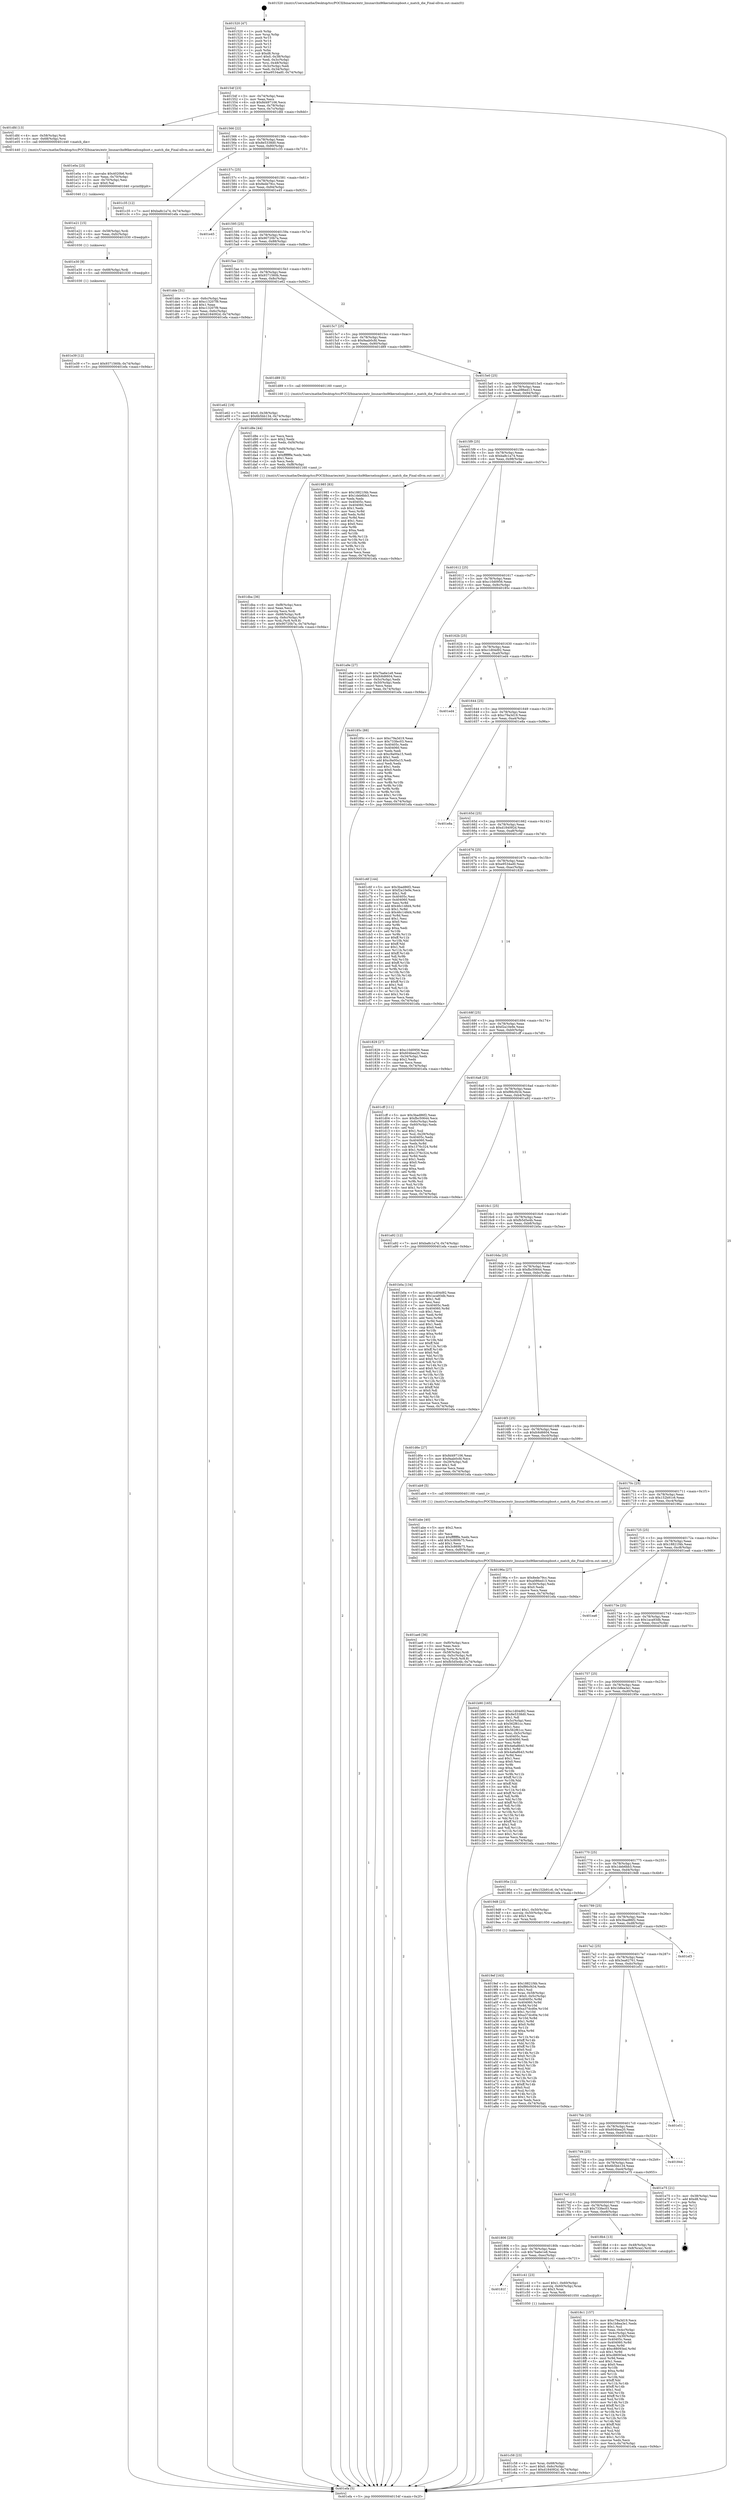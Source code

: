 digraph "0x401520" {
  label = "0x401520 (/mnt/c/Users/mathe/Desktop/tcc/POCII/binaries/extr_linuxarchx86kernelsmpboot.c_match_die_Final-ollvm.out::main(0))"
  labelloc = "t"
  node[shape=record]

  Entry [label="",width=0.3,height=0.3,shape=circle,fillcolor=black,style=filled]
  "0x40154f" [label="{
     0x40154f [23]\l
     | [instrs]\l
     &nbsp;&nbsp;0x40154f \<+3\>: mov -0x74(%rbp),%eax\l
     &nbsp;&nbsp;0x401552 \<+2\>: mov %eax,%ecx\l
     &nbsp;&nbsp;0x401554 \<+6\>: sub $0x8d497106,%ecx\l
     &nbsp;&nbsp;0x40155a \<+3\>: mov %eax,-0x78(%rbp)\l
     &nbsp;&nbsp;0x40155d \<+3\>: mov %ecx,-0x7c(%rbp)\l
     &nbsp;&nbsp;0x401560 \<+6\>: je 0000000000401dfd \<main+0x8dd\>\l
  }"]
  "0x401dfd" [label="{
     0x401dfd [13]\l
     | [instrs]\l
     &nbsp;&nbsp;0x401dfd \<+4\>: mov -0x58(%rbp),%rdi\l
     &nbsp;&nbsp;0x401e01 \<+4\>: mov -0x68(%rbp),%rsi\l
     &nbsp;&nbsp;0x401e05 \<+5\>: call 0000000000401440 \<match_die\>\l
     | [calls]\l
     &nbsp;&nbsp;0x401440 \{1\} (/mnt/c/Users/mathe/Desktop/tcc/POCII/binaries/extr_linuxarchx86kernelsmpboot.c_match_die_Final-ollvm.out::match_die)\l
  }"]
  "0x401566" [label="{
     0x401566 [22]\l
     | [instrs]\l
     &nbsp;&nbsp;0x401566 \<+5\>: jmp 000000000040156b \<main+0x4b\>\l
     &nbsp;&nbsp;0x40156b \<+3\>: mov -0x78(%rbp),%eax\l
     &nbsp;&nbsp;0x40156e \<+5\>: sub $0x8e5338d0,%eax\l
     &nbsp;&nbsp;0x401573 \<+3\>: mov %eax,-0x80(%rbp)\l
     &nbsp;&nbsp;0x401576 \<+6\>: je 0000000000401c35 \<main+0x715\>\l
  }"]
  Exit [label="",width=0.3,height=0.3,shape=circle,fillcolor=black,style=filled,peripheries=2]
  "0x401c35" [label="{
     0x401c35 [12]\l
     | [instrs]\l
     &nbsp;&nbsp;0x401c35 \<+7\>: movl $0xba8c1a74,-0x74(%rbp)\l
     &nbsp;&nbsp;0x401c3c \<+5\>: jmp 0000000000401efa \<main+0x9da\>\l
  }"]
  "0x40157c" [label="{
     0x40157c [25]\l
     | [instrs]\l
     &nbsp;&nbsp;0x40157c \<+5\>: jmp 0000000000401581 \<main+0x61\>\l
     &nbsp;&nbsp;0x401581 \<+3\>: mov -0x78(%rbp),%eax\l
     &nbsp;&nbsp;0x401584 \<+5\>: sub $0x8ede79cc,%eax\l
     &nbsp;&nbsp;0x401589 \<+6\>: mov %eax,-0x84(%rbp)\l
     &nbsp;&nbsp;0x40158f \<+6\>: je 0000000000401e45 \<main+0x925\>\l
  }"]
  "0x401e39" [label="{
     0x401e39 [12]\l
     | [instrs]\l
     &nbsp;&nbsp;0x401e39 \<+7\>: movl $0x9371560b,-0x74(%rbp)\l
     &nbsp;&nbsp;0x401e40 \<+5\>: jmp 0000000000401efa \<main+0x9da\>\l
  }"]
  "0x401e45" [label="{
     0x401e45\l
  }", style=dashed]
  "0x401595" [label="{
     0x401595 [25]\l
     | [instrs]\l
     &nbsp;&nbsp;0x401595 \<+5\>: jmp 000000000040159a \<main+0x7a\>\l
     &nbsp;&nbsp;0x40159a \<+3\>: mov -0x78(%rbp),%eax\l
     &nbsp;&nbsp;0x40159d \<+5\>: sub $0x90720b7a,%eax\l
     &nbsp;&nbsp;0x4015a2 \<+6\>: mov %eax,-0x88(%rbp)\l
     &nbsp;&nbsp;0x4015a8 \<+6\>: je 0000000000401dde \<main+0x8be\>\l
  }"]
  "0x401e30" [label="{
     0x401e30 [9]\l
     | [instrs]\l
     &nbsp;&nbsp;0x401e30 \<+4\>: mov -0x68(%rbp),%rdi\l
     &nbsp;&nbsp;0x401e34 \<+5\>: call 0000000000401030 \<free@plt\>\l
     | [calls]\l
     &nbsp;&nbsp;0x401030 \{1\} (unknown)\l
  }"]
  "0x401dde" [label="{
     0x401dde [31]\l
     | [instrs]\l
     &nbsp;&nbsp;0x401dde \<+3\>: mov -0x6c(%rbp),%eax\l
     &nbsp;&nbsp;0x401de1 \<+5\>: add $0xc13207f9,%eax\l
     &nbsp;&nbsp;0x401de6 \<+3\>: add $0x1,%eax\l
     &nbsp;&nbsp;0x401de9 \<+5\>: sub $0xc13207f9,%eax\l
     &nbsp;&nbsp;0x401dee \<+3\>: mov %eax,-0x6c(%rbp)\l
     &nbsp;&nbsp;0x401df1 \<+7\>: movl $0xd184092d,-0x74(%rbp)\l
     &nbsp;&nbsp;0x401df8 \<+5\>: jmp 0000000000401efa \<main+0x9da\>\l
  }"]
  "0x4015ae" [label="{
     0x4015ae [25]\l
     | [instrs]\l
     &nbsp;&nbsp;0x4015ae \<+5\>: jmp 00000000004015b3 \<main+0x93\>\l
     &nbsp;&nbsp;0x4015b3 \<+3\>: mov -0x78(%rbp),%eax\l
     &nbsp;&nbsp;0x4015b6 \<+5\>: sub $0x9371560b,%eax\l
     &nbsp;&nbsp;0x4015bb \<+6\>: mov %eax,-0x8c(%rbp)\l
     &nbsp;&nbsp;0x4015c1 \<+6\>: je 0000000000401e62 \<main+0x942\>\l
  }"]
  "0x401e21" [label="{
     0x401e21 [15]\l
     | [instrs]\l
     &nbsp;&nbsp;0x401e21 \<+4\>: mov -0x58(%rbp),%rdi\l
     &nbsp;&nbsp;0x401e25 \<+6\>: mov %eax,-0xfc(%rbp)\l
     &nbsp;&nbsp;0x401e2b \<+5\>: call 0000000000401030 \<free@plt\>\l
     | [calls]\l
     &nbsp;&nbsp;0x401030 \{1\} (unknown)\l
  }"]
  "0x401e62" [label="{
     0x401e62 [19]\l
     | [instrs]\l
     &nbsp;&nbsp;0x401e62 \<+7\>: movl $0x0,-0x38(%rbp)\l
     &nbsp;&nbsp;0x401e69 \<+7\>: movl $0x6b5bb134,-0x74(%rbp)\l
     &nbsp;&nbsp;0x401e70 \<+5\>: jmp 0000000000401efa \<main+0x9da\>\l
  }"]
  "0x4015c7" [label="{
     0x4015c7 [25]\l
     | [instrs]\l
     &nbsp;&nbsp;0x4015c7 \<+5\>: jmp 00000000004015cc \<main+0xac\>\l
     &nbsp;&nbsp;0x4015cc \<+3\>: mov -0x78(%rbp),%eax\l
     &nbsp;&nbsp;0x4015cf \<+5\>: sub $0x9aab0cfd,%eax\l
     &nbsp;&nbsp;0x4015d4 \<+6\>: mov %eax,-0x90(%rbp)\l
     &nbsp;&nbsp;0x4015da \<+6\>: je 0000000000401d89 \<main+0x869\>\l
  }"]
  "0x401e0a" [label="{
     0x401e0a [23]\l
     | [instrs]\l
     &nbsp;&nbsp;0x401e0a \<+10\>: movabs $0x4020b6,%rdi\l
     &nbsp;&nbsp;0x401e14 \<+3\>: mov %eax,-0x70(%rbp)\l
     &nbsp;&nbsp;0x401e17 \<+3\>: mov -0x70(%rbp),%esi\l
     &nbsp;&nbsp;0x401e1a \<+2\>: mov $0x0,%al\l
     &nbsp;&nbsp;0x401e1c \<+5\>: call 0000000000401040 \<printf@plt\>\l
     | [calls]\l
     &nbsp;&nbsp;0x401040 \{1\} (unknown)\l
  }"]
  "0x401d89" [label="{
     0x401d89 [5]\l
     | [instrs]\l
     &nbsp;&nbsp;0x401d89 \<+5\>: call 0000000000401160 \<next_i\>\l
     | [calls]\l
     &nbsp;&nbsp;0x401160 \{1\} (/mnt/c/Users/mathe/Desktop/tcc/POCII/binaries/extr_linuxarchx86kernelsmpboot.c_match_die_Final-ollvm.out::next_i)\l
  }"]
  "0x4015e0" [label="{
     0x4015e0 [25]\l
     | [instrs]\l
     &nbsp;&nbsp;0x4015e0 \<+5\>: jmp 00000000004015e5 \<main+0xc5\>\l
     &nbsp;&nbsp;0x4015e5 \<+3\>: mov -0x78(%rbp),%eax\l
     &nbsp;&nbsp;0x4015e8 \<+5\>: sub $0xa086ed13,%eax\l
     &nbsp;&nbsp;0x4015ed \<+6\>: mov %eax,-0x94(%rbp)\l
     &nbsp;&nbsp;0x4015f3 \<+6\>: je 0000000000401985 \<main+0x465\>\l
  }"]
  "0x401dba" [label="{
     0x401dba [36]\l
     | [instrs]\l
     &nbsp;&nbsp;0x401dba \<+6\>: mov -0xf8(%rbp),%ecx\l
     &nbsp;&nbsp;0x401dc0 \<+3\>: imul %eax,%ecx\l
     &nbsp;&nbsp;0x401dc3 \<+3\>: movslq %ecx,%rdi\l
     &nbsp;&nbsp;0x401dc6 \<+4\>: mov -0x68(%rbp),%r8\l
     &nbsp;&nbsp;0x401dca \<+4\>: movslq -0x6c(%rbp),%r9\l
     &nbsp;&nbsp;0x401dce \<+4\>: mov %rdi,(%r8,%r9,8)\l
     &nbsp;&nbsp;0x401dd2 \<+7\>: movl $0x90720b7a,-0x74(%rbp)\l
     &nbsp;&nbsp;0x401dd9 \<+5\>: jmp 0000000000401efa \<main+0x9da\>\l
  }"]
  "0x401985" [label="{
     0x401985 [83]\l
     | [instrs]\l
     &nbsp;&nbsp;0x401985 \<+5\>: mov $0x18821f4b,%eax\l
     &nbsp;&nbsp;0x40198a \<+5\>: mov $0x1deb6bb3,%ecx\l
     &nbsp;&nbsp;0x40198f \<+2\>: xor %edx,%edx\l
     &nbsp;&nbsp;0x401991 \<+7\>: mov 0x40405c,%esi\l
     &nbsp;&nbsp;0x401998 \<+7\>: mov 0x404060,%edi\l
     &nbsp;&nbsp;0x40199f \<+3\>: sub $0x1,%edx\l
     &nbsp;&nbsp;0x4019a2 \<+3\>: mov %esi,%r8d\l
     &nbsp;&nbsp;0x4019a5 \<+3\>: add %edx,%r8d\l
     &nbsp;&nbsp;0x4019a8 \<+4\>: imul %r8d,%esi\l
     &nbsp;&nbsp;0x4019ac \<+3\>: and $0x1,%esi\l
     &nbsp;&nbsp;0x4019af \<+3\>: cmp $0x0,%esi\l
     &nbsp;&nbsp;0x4019b2 \<+4\>: sete %r9b\l
     &nbsp;&nbsp;0x4019b6 \<+3\>: cmp $0xa,%edi\l
     &nbsp;&nbsp;0x4019b9 \<+4\>: setl %r10b\l
     &nbsp;&nbsp;0x4019bd \<+3\>: mov %r9b,%r11b\l
     &nbsp;&nbsp;0x4019c0 \<+3\>: and %r10b,%r11b\l
     &nbsp;&nbsp;0x4019c3 \<+3\>: xor %r10b,%r9b\l
     &nbsp;&nbsp;0x4019c6 \<+3\>: or %r9b,%r11b\l
     &nbsp;&nbsp;0x4019c9 \<+4\>: test $0x1,%r11b\l
     &nbsp;&nbsp;0x4019cd \<+3\>: cmovne %ecx,%eax\l
     &nbsp;&nbsp;0x4019d0 \<+3\>: mov %eax,-0x74(%rbp)\l
     &nbsp;&nbsp;0x4019d3 \<+5\>: jmp 0000000000401efa \<main+0x9da\>\l
  }"]
  "0x4015f9" [label="{
     0x4015f9 [25]\l
     | [instrs]\l
     &nbsp;&nbsp;0x4015f9 \<+5\>: jmp 00000000004015fe \<main+0xde\>\l
     &nbsp;&nbsp;0x4015fe \<+3\>: mov -0x78(%rbp),%eax\l
     &nbsp;&nbsp;0x401601 \<+5\>: sub $0xba8c1a74,%eax\l
     &nbsp;&nbsp;0x401606 \<+6\>: mov %eax,-0x98(%rbp)\l
     &nbsp;&nbsp;0x40160c \<+6\>: je 0000000000401a9e \<main+0x57e\>\l
  }"]
  "0x401d8e" [label="{
     0x401d8e [44]\l
     | [instrs]\l
     &nbsp;&nbsp;0x401d8e \<+2\>: xor %ecx,%ecx\l
     &nbsp;&nbsp;0x401d90 \<+5\>: mov $0x2,%edx\l
     &nbsp;&nbsp;0x401d95 \<+6\>: mov %edx,-0xf4(%rbp)\l
     &nbsp;&nbsp;0x401d9b \<+1\>: cltd\l
     &nbsp;&nbsp;0x401d9c \<+6\>: mov -0xf4(%rbp),%esi\l
     &nbsp;&nbsp;0x401da2 \<+2\>: idiv %esi\l
     &nbsp;&nbsp;0x401da4 \<+6\>: imul $0xfffffffe,%edx,%edx\l
     &nbsp;&nbsp;0x401daa \<+3\>: sub $0x1,%ecx\l
     &nbsp;&nbsp;0x401dad \<+2\>: sub %ecx,%edx\l
     &nbsp;&nbsp;0x401daf \<+6\>: mov %edx,-0xf8(%rbp)\l
     &nbsp;&nbsp;0x401db5 \<+5\>: call 0000000000401160 \<next_i\>\l
     | [calls]\l
     &nbsp;&nbsp;0x401160 \{1\} (/mnt/c/Users/mathe/Desktop/tcc/POCII/binaries/extr_linuxarchx86kernelsmpboot.c_match_die_Final-ollvm.out::next_i)\l
  }"]
  "0x401a9e" [label="{
     0x401a9e [27]\l
     | [instrs]\l
     &nbsp;&nbsp;0x401a9e \<+5\>: mov $0x7ba6e1e8,%eax\l
     &nbsp;&nbsp;0x401aa3 \<+5\>: mov $0xfc6d6604,%ecx\l
     &nbsp;&nbsp;0x401aa8 \<+3\>: mov -0x5c(%rbp),%edx\l
     &nbsp;&nbsp;0x401aab \<+3\>: cmp -0x50(%rbp),%edx\l
     &nbsp;&nbsp;0x401aae \<+3\>: cmovl %ecx,%eax\l
     &nbsp;&nbsp;0x401ab1 \<+3\>: mov %eax,-0x74(%rbp)\l
     &nbsp;&nbsp;0x401ab4 \<+5\>: jmp 0000000000401efa \<main+0x9da\>\l
  }"]
  "0x401612" [label="{
     0x401612 [25]\l
     | [instrs]\l
     &nbsp;&nbsp;0x401612 \<+5\>: jmp 0000000000401617 \<main+0xf7\>\l
     &nbsp;&nbsp;0x401617 \<+3\>: mov -0x78(%rbp),%eax\l
     &nbsp;&nbsp;0x40161a \<+5\>: sub $0xc10d0956,%eax\l
     &nbsp;&nbsp;0x40161f \<+6\>: mov %eax,-0x9c(%rbp)\l
     &nbsp;&nbsp;0x401625 \<+6\>: je 000000000040185c \<main+0x33c\>\l
  }"]
  "0x401c58" [label="{
     0x401c58 [23]\l
     | [instrs]\l
     &nbsp;&nbsp;0x401c58 \<+4\>: mov %rax,-0x68(%rbp)\l
     &nbsp;&nbsp;0x401c5c \<+7\>: movl $0x0,-0x6c(%rbp)\l
     &nbsp;&nbsp;0x401c63 \<+7\>: movl $0xd184092d,-0x74(%rbp)\l
     &nbsp;&nbsp;0x401c6a \<+5\>: jmp 0000000000401efa \<main+0x9da\>\l
  }"]
  "0x40185c" [label="{
     0x40185c [88]\l
     | [instrs]\l
     &nbsp;&nbsp;0x40185c \<+5\>: mov $0xc79a3d19,%eax\l
     &nbsp;&nbsp;0x401861 \<+5\>: mov $0x733fec03,%ecx\l
     &nbsp;&nbsp;0x401866 \<+7\>: mov 0x40405c,%edx\l
     &nbsp;&nbsp;0x40186d \<+7\>: mov 0x404060,%esi\l
     &nbsp;&nbsp;0x401874 \<+2\>: mov %edx,%edi\l
     &nbsp;&nbsp;0x401876 \<+6\>: sub $0xc9a00a15,%edi\l
     &nbsp;&nbsp;0x40187c \<+3\>: sub $0x1,%edi\l
     &nbsp;&nbsp;0x40187f \<+6\>: add $0xc9a00a15,%edi\l
     &nbsp;&nbsp;0x401885 \<+3\>: imul %edi,%edx\l
     &nbsp;&nbsp;0x401888 \<+3\>: and $0x1,%edx\l
     &nbsp;&nbsp;0x40188b \<+3\>: cmp $0x0,%edx\l
     &nbsp;&nbsp;0x40188e \<+4\>: sete %r8b\l
     &nbsp;&nbsp;0x401892 \<+3\>: cmp $0xa,%esi\l
     &nbsp;&nbsp;0x401895 \<+4\>: setl %r9b\l
     &nbsp;&nbsp;0x401899 \<+3\>: mov %r8b,%r10b\l
     &nbsp;&nbsp;0x40189c \<+3\>: and %r9b,%r10b\l
     &nbsp;&nbsp;0x40189f \<+3\>: xor %r9b,%r8b\l
     &nbsp;&nbsp;0x4018a2 \<+3\>: or %r8b,%r10b\l
     &nbsp;&nbsp;0x4018a5 \<+4\>: test $0x1,%r10b\l
     &nbsp;&nbsp;0x4018a9 \<+3\>: cmovne %ecx,%eax\l
     &nbsp;&nbsp;0x4018ac \<+3\>: mov %eax,-0x74(%rbp)\l
     &nbsp;&nbsp;0x4018af \<+5\>: jmp 0000000000401efa \<main+0x9da\>\l
  }"]
  "0x40162b" [label="{
     0x40162b [25]\l
     | [instrs]\l
     &nbsp;&nbsp;0x40162b \<+5\>: jmp 0000000000401630 \<main+0x110\>\l
     &nbsp;&nbsp;0x401630 \<+3\>: mov -0x78(%rbp),%eax\l
     &nbsp;&nbsp;0x401633 \<+5\>: sub $0xc1d04d92,%eax\l
     &nbsp;&nbsp;0x401638 \<+6\>: mov %eax,-0xa0(%rbp)\l
     &nbsp;&nbsp;0x40163e \<+6\>: je 0000000000401ed4 \<main+0x9b4\>\l
  }"]
  "0x40181f" [label="{
     0x40181f\l
  }", style=dashed]
  "0x401ed4" [label="{
     0x401ed4\l
  }", style=dashed]
  "0x401644" [label="{
     0x401644 [25]\l
     | [instrs]\l
     &nbsp;&nbsp;0x401644 \<+5\>: jmp 0000000000401649 \<main+0x129\>\l
     &nbsp;&nbsp;0x401649 \<+3\>: mov -0x78(%rbp),%eax\l
     &nbsp;&nbsp;0x40164c \<+5\>: sub $0xc79a3d19,%eax\l
     &nbsp;&nbsp;0x401651 \<+6\>: mov %eax,-0xa4(%rbp)\l
     &nbsp;&nbsp;0x401657 \<+6\>: je 0000000000401e8a \<main+0x96a\>\l
  }"]
  "0x401c41" [label="{
     0x401c41 [23]\l
     | [instrs]\l
     &nbsp;&nbsp;0x401c41 \<+7\>: movl $0x1,-0x60(%rbp)\l
     &nbsp;&nbsp;0x401c48 \<+4\>: movslq -0x60(%rbp),%rax\l
     &nbsp;&nbsp;0x401c4c \<+4\>: shl $0x3,%rax\l
     &nbsp;&nbsp;0x401c50 \<+3\>: mov %rax,%rdi\l
     &nbsp;&nbsp;0x401c53 \<+5\>: call 0000000000401050 \<malloc@plt\>\l
     | [calls]\l
     &nbsp;&nbsp;0x401050 \{1\} (unknown)\l
  }"]
  "0x401e8a" [label="{
     0x401e8a\l
  }", style=dashed]
  "0x40165d" [label="{
     0x40165d [25]\l
     | [instrs]\l
     &nbsp;&nbsp;0x40165d \<+5\>: jmp 0000000000401662 \<main+0x142\>\l
     &nbsp;&nbsp;0x401662 \<+3\>: mov -0x78(%rbp),%eax\l
     &nbsp;&nbsp;0x401665 \<+5\>: sub $0xd184092d,%eax\l
     &nbsp;&nbsp;0x40166a \<+6\>: mov %eax,-0xa8(%rbp)\l
     &nbsp;&nbsp;0x401670 \<+6\>: je 0000000000401c6f \<main+0x74f\>\l
  }"]
  "0x401ae6" [label="{
     0x401ae6 [36]\l
     | [instrs]\l
     &nbsp;&nbsp;0x401ae6 \<+6\>: mov -0xf0(%rbp),%ecx\l
     &nbsp;&nbsp;0x401aec \<+3\>: imul %eax,%ecx\l
     &nbsp;&nbsp;0x401aef \<+3\>: movslq %ecx,%rsi\l
     &nbsp;&nbsp;0x401af2 \<+4\>: mov -0x58(%rbp),%rdi\l
     &nbsp;&nbsp;0x401af6 \<+4\>: movslq -0x5c(%rbp),%r8\l
     &nbsp;&nbsp;0x401afa \<+4\>: mov %rsi,(%rdi,%r8,8)\l
     &nbsp;&nbsp;0x401afe \<+7\>: movl $0xfb5d5e4b,-0x74(%rbp)\l
     &nbsp;&nbsp;0x401b05 \<+5\>: jmp 0000000000401efa \<main+0x9da\>\l
  }"]
  "0x401c6f" [label="{
     0x401c6f [144]\l
     | [instrs]\l
     &nbsp;&nbsp;0x401c6f \<+5\>: mov $0x3bad86f2,%eax\l
     &nbsp;&nbsp;0x401c74 \<+5\>: mov $0xf2a10e9e,%ecx\l
     &nbsp;&nbsp;0x401c79 \<+2\>: mov $0x1,%dl\l
     &nbsp;&nbsp;0x401c7b \<+7\>: mov 0x40405c,%esi\l
     &nbsp;&nbsp;0x401c82 \<+7\>: mov 0x404060,%edi\l
     &nbsp;&nbsp;0x401c89 \<+3\>: mov %esi,%r8d\l
     &nbsp;&nbsp;0x401c8c \<+7\>: add $0x46c148d4,%r8d\l
     &nbsp;&nbsp;0x401c93 \<+4\>: sub $0x1,%r8d\l
     &nbsp;&nbsp;0x401c97 \<+7\>: sub $0x46c148d4,%r8d\l
     &nbsp;&nbsp;0x401c9e \<+4\>: imul %r8d,%esi\l
     &nbsp;&nbsp;0x401ca2 \<+3\>: and $0x1,%esi\l
     &nbsp;&nbsp;0x401ca5 \<+3\>: cmp $0x0,%esi\l
     &nbsp;&nbsp;0x401ca8 \<+4\>: sete %r9b\l
     &nbsp;&nbsp;0x401cac \<+3\>: cmp $0xa,%edi\l
     &nbsp;&nbsp;0x401caf \<+4\>: setl %r10b\l
     &nbsp;&nbsp;0x401cb3 \<+3\>: mov %r9b,%r11b\l
     &nbsp;&nbsp;0x401cb6 \<+4\>: xor $0xff,%r11b\l
     &nbsp;&nbsp;0x401cba \<+3\>: mov %r10b,%bl\l
     &nbsp;&nbsp;0x401cbd \<+3\>: xor $0xff,%bl\l
     &nbsp;&nbsp;0x401cc0 \<+3\>: xor $0x1,%dl\l
     &nbsp;&nbsp;0x401cc3 \<+3\>: mov %r11b,%r14b\l
     &nbsp;&nbsp;0x401cc6 \<+4\>: and $0xff,%r14b\l
     &nbsp;&nbsp;0x401cca \<+3\>: and %dl,%r9b\l
     &nbsp;&nbsp;0x401ccd \<+3\>: mov %bl,%r15b\l
     &nbsp;&nbsp;0x401cd0 \<+4\>: and $0xff,%r15b\l
     &nbsp;&nbsp;0x401cd4 \<+3\>: and %dl,%r10b\l
     &nbsp;&nbsp;0x401cd7 \<+3\>: or %r9b,%r14b\l
     &nbsp;&nbsp;0x401cda \<+3\>: or %r10b,%r15b\l
     &nbsp;&nbsp;0x401cdd \<+3\>: xor %r15b,%r14b\l
     &nbsp;&nbsp;0x401ce0 \<+3\>: or %bl,%r11b\l
     &nbsp;&nbsp;0x401ce3 \<+4\>: xor $0xff,%r11b\l
     &nbsp;&nbsp;0x401ce7 \<+3\>: or $0x1,%dl\l
     &nbsp;&nbsp;0x401cea \<+3\>: and %dl,%r11b\l
     &nbsp;&nbsp;0x401ced \<+3\>: or %r11b,%r14b\l
     &nbsp;&nbsp;0x401cf0 \<+4\>: test $0x1,%r14b\l
     &nbsp;&nbsp;0x401cf4 \<+3\>: cmovne %ecx,%eax\l
     &nbsp;&nbsp;0x401cf7 \<+3\>: mov %eax,-0x74(%rbp)\l
     &nbsp;&nbsp;0x401cfa \<+5\>: jmp 0000000000401efa \<main+0x9da\>\l
  }"]
  "0x401676" [label="{
     0x401676 [25]\l
     | [instrs]\l
     &nbsp;&nbsp;0x401676 \<+5\>: jmp 000000000040167b \<main+0x15b\>\l
     &nbsp;&nbsp;0x40167b \<+3\>: mov -0x78(%rbp),%eax\l
     &nbsp;&nbsp;0x40167e \<+5\>: sub $0xe9534ad0,%eax\l
     &nbsp;&nbsp;0x401683 \<+6\>: mov %eax,-0xac(%rbp)\l
     &nbsp;&nbsp;0x401689 \<+6\>: je 0000000000401829 \<main+0x309\>\l
  }"]
  "0x401abe" [label="{
     0x401abe [40]\l
     | [instrs]\l
     &nbsp;&nbsp;0x401abe \<+5\>: mov $0x2,%ecx\l
     &nbsp;&nbsp;0x401ac3 \<+1\>: cltd\l
     &nbsp;&nbsp;0x401ac4 \<+2\>: idiv %ecx\l
     &nbsp;&nbsp;0x401ac6 \<+6\>: imul $0xfffffffe,%edx,%ecx\l
     &nbsp;&nbsp;0x401acc \<+6\>: add $0x3c869b75,%ecx\l
     &nbsp;&nbsp;0x401ad2 \<+3\>: add $0x1,%ecx\l
     &nbsp;&nbsp;0x401ad5 \<+6\>: sub $0x3c869b75,%ecx\l
     &nbsp;&nbsp;0x401adb \<+6\>: mov %ecx,-0xf0(%rbp)\l
     &nbsp;&nbsp;0x401ae1 \<+5\>: call 0000000000401160 \<next_i\>\l
     | [calls]\l
     &nbsp;&nbsp;0x401160 \{1\} (/mnt/c/Users/mathe/Desktop/tcc/POCII/binaries/extr_linuxarchx86kernelsmpboot.c_match_die_Final-ollvm.out::next_i)\l
  }"]
  "0x401829" [label="{
     0x401829 [27]\l
     | [instrs]\l
     &nbsp;&nbsp;0x401829 \<+5\>: mov $0xc10d0956,%eax\l
     &nbsp;&nbsp;0x40182e \<+5\>: mov $0x604bea20,%ecx\l
     &nbsp;&nbsp;0x401833 \<+3\>: mov -0x34(%rbp),%edx\l
     &nbsp;&nbsp;0x401836 \<+3\>: cmp $0x2,%edx\l
     &nbsp;&nbsp;0x401839 \<+3\>: cmovne %ecx,%eax\l
     &nbsp;&nbsp;0x40183c \<+3\>: mov %eax,-0x74(%rbp)\l
     &nbsp;&nbsp;0x40183f \<+5\>: jmp 0000000000401efa \<main+0x9da\>\l
  }"]
  "0x40168f" [label="{
     0x40168f [25]\l
     | [instrs]\l
     &nbsp;&nbsp;0x40168f \<+5\>: jmp 0000000000401694 \<main+0x174\>\l
     &nbsp;&nbsp;0x401694 \<+3\>: mov -0x78(%rbp),%eax\l
     &nbsp;&nbsp;0x401697 \<+5\>: sub $0xf2a10e9e,%eax\l
     &nbsp;&nbsp;0x40169c \<+6\>: mov %eax,-0xb0(%rbp)\l
     &nbsp;&nbsp;0x4016a2 \<+6\>: je 0000000000401cff \<main+0x7df\>\l
  }"]
  "0x401efa" [label="{
     0x401efa [5]\l
     | [instrs]\l
     &nbsp;&nbsp;0x401efa \<+5\>: jmp 000000000040154f \<main+0x2f\>\l
  }"]
  "0x401520" [label="{
     0x401520 [47]\l
     | [instrs]\l
     &nbsp;&nbsp;0x401520 \<+1\>: push %rbp\l
     &nbsp;&nbsp;0x401521 \<+3\>: mov %rsp,%rbp\l
     &nbsp;&nbsp;0x401524 \<+2\>: push %r15\l
     &nbsp;&nbsp;0x401526 \<+2\>: push %r14\l
     &nbsp;&nbsp;0x401528 \<+2\>: push %r13\l
     &nbsp;&nbsp;0x40152a \<+2\>: push %r12\l
     &nbsp;&nbsp;0x40152c \<+1\>: push %rbx\l
     &nbsp;&nbsp;0x40152d \<+7\>: sub $0xd8,%rsp\l
     &nbsp;&nbsp;0x401534 \<+7\>: movl $0x0,-0x38(%rbp)\l
     &nbsp;&nbsp;0x40153b \<+3\>: mov %edi,-0x3c(%rbp)\l
     &nbsp;&nbsp;0x40153e \<+4\>: mov %rsi,-0x48(%rbp)\l
     &nbsp;&nbsp;0x401542 \<+3\>: mov -0x3c(%rbp),%edi\l
     &nbsp;&nbsp;0x401545 \<+3\>: mov %edi,-0x34(%rbp)\l
     &nbsp;&nbsp;0x401548 \<+7\>: movl $0xe9534ad0,-0x74(%rbp)\l
  }"]
  "0x4019ef" [label="{
     0x4019ef [163]\l
     | [instrs]\l
     &nbsp;&nbsp;0x4019ef \<+5\>: mov $0x18821f4b,%ecx\l
     &nbsp;&nbsp;0x4019f4 \<+5\>: mov $0xf86cf434,%edx\l
     &nbsp;&nbsp;0x4019f9 \<+3\>: mov $0x1,%sil\l
     &nbsp;&nbsp;0x4019fc \<+4\>: mov %rax,-0x58(%rbp)\l
     &nbsp;&nbsp;0x401a00 \<+7\>: movl $0x0,-0x5c(%rbp)\l
     &nbsp;&nbsp;0x401a07 \<+8\>: mov 0x40405c,%r8d\l
     &nbsp;&nbsp;0x401a0f \<+8\>: mov 0x404060,%r9d\l
     &nbsp;&nbsp;0x401a17 \<+3\>: mov %r8d,%r10d\l
     &nbsp;&nbsp;0x401a1a \<+7\>: sub $0xa37dcd0e,%r10d\l
     &nbsp;&nbsp;0x401a21 \<+4\>: sub $0x1,%r10d\l
     &nbsp;&nbsp;0x401a25 \<+7\>: add $0xa37dcd0e,%r10d\l
     &nbsp;&nbsp;0x401a2c \<+4\>: imul %r10d,%r8d\l
     &nbsp;&nbsp;0x401a30 \<+4\>: and $0x1,%r8d\l
     &nbsp;&nbsp;0x401a34 \<+4\>: cmp $0x0,%r8d\l
     &nbsp;&nbsp;0x401a38 \<+4\>: sete %r11b\l
     &nbsp;&nbsp;0x401a3c \<+4\>: cmp $0xa,%r9d\l
     &nbsp;&nbsp;0x401a40 \<+3\>: setl %bl\l
     &nbsp;&nbsp;0x401a43 \<+3\>: mov %r11b,%r14b\l
     &nbsp;&nbsp;0x401a46 \<+4\>: xor $0xff,%r14b\l
     &nbsp;&nbsp;0x401a4a \<+3\>: mov %bl,%r15b\l
     &nbsp;&nbsp;0x401a4d \<+4\>: xor $0xff,%r15b\l
     &nbsp;&nbsp;0x401a51 \<+4\>: xor $0x0,%sil\l
     &nbsp;&nbsp;0x401a55 \<+3\>: mov %r14b,%r12b\l
     &nbsp;&nbsp;0x401a58 \<+4\>: and $0x0,%r12b\l
     &nbsp;&nbsp;0x401a5c \<+3\>: and %sil,%r11b\l
     &nbsp;&nbsp;0x401a5f \<+3\>: mov %r15b,%r13b\l
     &nbsp;&nbsp;0x401a62 \<+4\>: and $0x0,%r13b\l
     &nbsp;&nbsp;0x401a66 \<+3\>: and %sil,%bl\l
     &nbsp;&nbsp;0x401a69 \<+3\>: or %r11b,%r12b\l
     &nbsp;&nbsp;0x401a6c \<+3\>: or %bl,%r13b\l
     &nbsp;&nbsp;0x401a6f \<+3\>: xor %r13b,%r12b\l
     &nbsp;&nbsp;0x401a72 \<+3\>: or %r15b,%r14b\l
     &nbsp;&nbsp;0x401a75 \<+4\>: xor $0xff,%r14b\l
     &nbsp;&nbsp;0x401a79 \<+4\>: or $0x0,%sil\l
     &nbsp;&nbsp;0x401a7d \<+3\>: and %sil,%r14b\l
     &nbsp;&nbsp;0x401a80 \<+3\>: or %r14b,%r12b\l
     &nbsp;&nbsp;0x401a83 \<+4\>: test $0x1,%r12b\l
     &nbsp;&nbsp;0x401a87 \<+3\>: cmovne %edx,%ecx\l
     &nbsp;&nbsp;0x401a8a \<+3\>: mov %ecx,-0x74(%rbp)\l
     &nbsp;&nbsp;0x401a8d \<+5\>: jmp 0000000000401efa \<main+0x9da\>\l
  }"]
  "0x401cff" [label="{
     0x401cff [111]\l
     | [instrs]\l
     &nbsp;&nbsp;0x401cff \<+5\>: mov $0x3bad86f2,%eax\l
     &nbsp;&nbsp;0x401d04 \<+5\>: mov $0xfbc50644,%ecx\l
     &nbsp;&nbsp;0x401d09 \<+3\>: mov -0x6c(%rbp),%edx\l
     &nbsp;&nbsp;0x401d0c \<+3\>: cmp -0x60(%rbp),%edx\l
     &nbsp;&nbsp;0x401d0f \<+4\>: setl %sil\l
     &nbsp;&nbsp;0x401d13 \<+4\>: and $0x1,%sil\l
     &nbsp;&nbsp;0x401d17 \<+4\>: mov %sil,-0x29(%rbp)\l
     &nbsp;&nbsp;0x401d1b \<+7\>: mov 0x40405c,%edx\l
     &nbsp;&nbsp;0x401d22 \<+7\>: mov 0x404060,%edi\l
     &nbsp;&nbsp;0x401d29 \<+3\>: mov %edx,%r8d\l
     &nbsp;&nbsp;0x401d2c \<+7\>: sub $0x1376c324,%r8d\l
     &nbsp;&nbsp;0x401d33 \<+4\>: sub $0x1,%r8d\l
     &nbsp;&nbsp;0x401d37 \<+7\>: add $0x1376c324,%r8d\l
     &nbsp;&nbsp;0x401d3e \<+4\>: imul %r8d,%edx\l
     &nbsp;&nbsp;0x401d42 \<+3\>: and $0x1,%edx\l
     &nbsp;&nbsp;0x401d45 \<+3\>: cmp $0x0,%edx\l
     &nbsp;&nbsp;0x401d48 \<+4\>: sete %sil\l
     &nbsp;&nbsp;0x401d4c \<+3\>: cmp $0xa,%edi\l
     &nbsp;&nbsp;0x401d4f \<+4\>: setl %r9b\l
     &nbsp;&nbsp;0x401d53 \<+3\>: mov %sil,%r10b\l
     &nbsp;&nbsp;0x401d56 \<+3\>: and %r9b,%r10b\l
     &nbsp;&nbsp;0x401d59 \<+3\>: xor %r9b,%sil\l
     &nbsp;&nbsp;0x401d5c \<+3\>: or %sil,%r10b\l
     &nbsp;&nbsp;0x401d5f \<+4\>: test $0x1,%r10b\l
     &nbsp;&nbsp;0x401d63 \<+3\>: cmovne %ecx,%eax\l
     &nbsp;&nbsp;0x401d66 \<+3\>: mov %eax,-0x74(%rbp)\l
     &nbsp;&nbsp;0x401d69 \<+5\>: jmp 0000000000401efa \<main+0x9da\>\l
  }"]
  "0x4016a8" [label="{
     0x4016a8 [25]\l
     | [instrs]\l
     &nbsp;&nbsp;0x4016a8 \<+5\>: jmp 00000000004016ad \<main+0x18d\>\l
     &nbsp;&nbsp;0x4016ad \<+3\>: mov -0x78(%rbp),%eax\l
     &nbsp;&nbsp;0x4016b0 \<+5\>: sub $0xf86cf434,%eax\l
     &nbsp;&nbsp;0x4016b5 \<+6\>: mov %eax,-0xb4(%rbp)\l
     &nbsp;&nbsp;0x4016bb \<+6\>: je 0000000000401a92 \<main+0x572\>\l
  }"]
  "0x4018c1" [label="{
     0x4018c1 [157]\l
     | [instrs]\l
     &nbsp;&nbsp;0x4018c1 \<+5\>: mov $0xc79a3d19,%ecx\l
     &nbsp;&nbsp;0x4018c6 \<+5\>: mov $0x1b8ea3e1,%edx\l
     &nbsp;&nbsp;0x4018cb \<+3\>: mov $0x1,%sil\l
     &nbsp;&nbsp;0x4018ce \<+3\>: mov %eax,-0x4c(%rbp)\l
     &nbsp;&nbsp;0x4018d1 \<+3\>: mov -0x4c(%rbp),%eax\l
     &nbsp;&nbsp;0x4018d4 \<+3\>: mov %eax,-0x30(%rbp)\l
     &nbsp;&nbsp;0x4018d7 \<+7\>: mov 0x40405c,%eax\l
     &nbsp;&nbsp;0x4018de \<+8\>: mov 0x404060,%r8d\l
     &nbsp;&nbsp;0x4018e6 \<+3\>: mov %eax,%r9d\l
     &nbsp;&nbsp;0x4018e9 \<+7\>: sub $0xc88093ed,%r9d\l
     &nbsp;&nbsp;0x4018f0 \<+4\>: sub $0x1,%r9d\l
     &nbsp;&nbsp;0x4018f4 \<+7\>: add $0xc88093ed,%r9d\l
     &nbsp;&nbsp;0x4018fb \<+4\>: imul %r9d,%eax\l
     &nbsp;&nbsp;0x4018ff \<+3\>: and $0x1,%eax\l
     &nbsp;&nbsp;0x401902 \<+3\>: cmp $0x0,%eax\l
     &nbsp;&nbsp;0x401905 \<+4\>: sete %r10b\l
     &nbsp;&nbsp;0x401909 \<+4\>: cmp $0xa,%r8d\l
     &nbsp;&nbsp;0x40190d \<+4\>: setl %r11b\l
     &nbsp;&nbsp;0x401911 \<+3\>: mov %r10b,%bl\l
     &nbsp;&nbsp;0x401914 \<+3\>: xor $0xff,%bl\l
     &nbsp;&nbsp;0x401917 \<+3\>: mov %r11b,%r14b\l
     &nbsp;&nbsp;0x40191a \<+4\>: xor $0xff,%r14b\l
     &nbsp;&nbsp;0x40191e \<+4\>: xor $0x1,%sil\l
     &nbsp;&nbsp;0x401922 \<+3\>: mov %bl,%r15b\l
     &nbsp;&nbsp;0x401925 \<+4\>: and $0xff,%r15b\l
     &nbsp;&nbsp;0x401929 \<+3\>: and %sil,%r10b\l
     &nbsp;&nbsp;0x40192c \<+3\>: mov %r14b,%r12b\l
     &nbsp;&nbsp;0x40192f \<+4\>: and $0xff,%r12b\l
     &nbsp;&nbsp;0x401933 \<+3\>: and %sil,%r11b\l
     &nbsp;&nbsp;0x401936 \<+3\>: or %r10b,%r15b\l
     &nbsp;&nbsp;0x401939 \<+3\>: or %r11b,%r12b\l
     &nbsp;&nbsp;0x40193c \<+3\>: xor %r12b,%r15b\l
     &nbsp;&nbsp;0x40193f \<+3\>: or %r14b,%bl\l
     &nbsp;&nbsp;0x401942 \<+3\>: xor $0xff,%bl\l
     &nbsp;&nbsp;0x401945 \<+4\>: or $0x1,%sil\l
     &nbsp;&nbsp;0x401949 \<+3\>: and %sil,%bl\l
     &nbsp;&nbsp;0x40194c \<+3\>: or %bl,%r15b\l
     &nbsp;&nbsp;0x40194f \<+4\>: test $0x1,%r15b\l
     &nbsp;&nbsp;0x401953 \<+3\>: cmovne %edx,%ecx\l
     &nbsp;&nbsp;0x401956 \<+3\>: mov %ecx,-0x74(%rbp)\l
     &nbsp;&nbsp;0x401959 \<+5\>: jmp 0000000000401efa \<main+0x9da\>\l
  }"]
  "0x401a92" [label="{
     0x401a92 [12]\l
     | [instrs]\l
     &nbsp;&nbsp;0x401a92 \<+7\>: movl $0xba8c1a74,-0x74(%rbp)\l
     &nbsp;&nbsp;0x401a99 \<+5\>: jmp 0000000000401efa \<main+0x9da\>\l
  }"]
  "0x4016c1" [label="{
     0x4016c1 [25]\l
     | [instrs]\l
     &nbsp;&nbsp;0x4016c1 \<+5\>: jmp 00000000004016c6 \<main+0x1a6\>\l
     &nbsp;&nbsp;0x4016c6 \<+3\>: mov -0x78(%rbp),%eax\l
     &nbsp;&nbsp;0x4016c9 \<+5\>: sub $0xfb5d5e4b,%eax\l
     &nbsp;&nbsp;0x4016ce \<+6\>: mov %eax,-0xb8(%rbp)\l
     &nbsp;&nbsp;0x4016d4 \<+6\>: je 0000000000401b0a \<main+0x5ea\>\l
  }"]
  "0x401806" [label="{
     0x401806 [25]\l
     | [instrs]\l
     &nbsp;&nbsp;0x401806 \<+5\>: jmp 000000000040180b \<main+0x2eb\>\l
     &nbsp;&nbsp;0x40180b \<+3\>: mov -0x78(%rbp),%eax\l
     &nbsp;&nbsp;0x40180e \<+5\>: sub $0x7ba6e1e8,%eax\l
     &nbsp;&nbsp;0x401813 \<+6\>: mov %eax,-0xec(%rbp)\l
     &nbsp;&nbsp;0x401819 \<+6\>: je 0000000000401c41 \<main+0x721\>\l
  }"]
  "0x401b0a" [label="{
     0x401b0a [134]\l
     | [instrs]\l
     &nbsp;&nbsp;0x401b0a \<+5\>: mov $0xc1d04d92,%eax\l
     &nbsp;&nbsp;0x401b0f \<+5\>: mov $0x1aca93db,%ecx\l
     &nbsp;&nbsp;0x401b14 \<+2\>: mov $0x1,%dl\l
     &nbsp;&nbsp;0x401b16 \<+2\>: xor %esi,%esi\l
     &nbsp;&nbsp;0x401b18 \<+7\>: mov 0x40405c,%edi\l
     &nbsp;&nbsp;0x401b1f \<+8\>: mov 0x404060,%r8d\l
     &nbsp;&nbsp;0x401b27 \<+3\>: sub $0x1,%esi\l
     &nbsp;&nbsp;0x401b2a \<+3\>: mov %edi,%r9d\l
     &nbsp;&nbsp;0x401b2d \<+3\>: add %esi,%r9d\l
     &nbsp;&nbsp;0x401b30 \<+4\>: imul %r9d,%edi\l
     &nbsp;&nbsp;0x401b34 \<+3\>: and $0x1,%edi\l
     &nbsp;&nbsp;0x401b37 \<+3\>: cmp $0x0,%edi\l
     &nbsp;&nbsp;0x401b3a \<+4\>: sete %r10b\l
     &nbsp;&nbsp;0x401b3e \<+4\>: cmp $0xa,%r8d\l
     &nbsp;&nbsp;0x401b42 \<+4\>: setl %r11b\l
     &nbsp;&nbsp;0x401b46 \<+3\>: mov %r10b,%bl\l
     &nbsp;&nbsp;0x401b49 \<+3\>: xor $0xff,%bl\l
     &nbsp;&nbsp;0x401b4c \<+3\>: mov %r11b,%r14b\l
     &nbsp;&nbsp;0x401b4f \<+4\>: xor $0xff,%r14b\l
     &nbsp;&nbsp;0x401b53 \<+3\>: xor $0x0,%dl\l
     &nbsp;&nbsp;0x401b56 \<+3\>: mov %bl,%r15b\l
     &nbsp;&nbsp;0x401b59 \<+4\>: and $0x0,%r15b\l
     &nbsp;&nbsp;0x401b5d \<+3\>: and %dl,%r10b\l
     &nbsp;&nbsp;0x401b60 \<+3\>: mov %r14b,%r12b\l
     &nbsp;&nbsp;0x401b63 \<+4\>: and $0x0,%r12b\l
     &nbsp;&nbsp;0x401b67 \<+3\>: and %dl,%r11b\l
     &nbsp;&nbsp;0x401b6a \<+3\>: or %r10b,%r15b\l
     &nbsp;&nbsp;0x401b6d \<+3\>: or %r11b,%r12b\l
     &nbsp;&nbsp;0x401b70 \<+3\>: xor %r12b,%r15b\l
     &nbsp;&nbsp;0x401b73 \<+3\>: or %r14b,%bl\l
     &nbsp;&nbsp;0x401b76 \<+3\>: xor $0xff,%bl\l
     &nbsp;&nbsp;0x401b79 \<+3\>: or $0x0,%dl\l
     &nbsp;&nbsp;0x401b7c \<+2\>: and %dl,%bl\l
     &nbsp;&nbsp;0x401b7e \<+3\>: or %bl,%r15b\l
     &nbsp;&nbsp;0x401b81 \<+4\>: test $0x1,%r15b\l
     &nbsp;&nbsp;0x401b85 \<+3\>: cmovne %ecx,%eax\l
     &nbsp;&nbsp;0x401b88 \<+3\>: mov %eax,-0x74(%rbp)\l
     &nbsp;&nbsp;0x401b8b \<+5\>: jmp 0000000000401efa \<main+0x9da\>\l
  }"]
  "0x4016da" [label="{
     0x4016da [25]\l
     | [instrs]\l
     &nbsp;&nbsp;0x4016da \<+5\>: jmp 00000000004016df \<main+0x1bf\>\l
     &nbsp;&nbsp;0x4016df \<+3\>: mov -0x78(%rbp),%eax\l
     &nbsp;&nbsp;0x4016e2 \<+5\>: sub $0xfbc50644,%eax\l
     &nbsp;&nbsp;0x4016e7 \<+6\>: mov %eax,-0xbc(%rbp)\l
     &nbsp;&nbsp;0x4016ed \<+6\>: je 0000000000401d6e \<main+0x84e\>\l
  }"]
  "0x4018b4" [label="{
     0x4018b4 [13]\l
     | [instrs]\l
     &nbsp;&nbsp;0x4018b4 \<+4\>: mov -0x48(%rbp),%rax\l
     &nbsp;&nbsp;0x4018b8 \<+4\>: mov 0x8(%rax),%rdi\l
     &nbsp;&nbsp;0x4018bc \<+5\>: call 0000000000401060 \<atoi@plt\>\l
     | [calls]\l
     &nbsp;&nbsp;0x401060 \{1\} (unknown)\l
  }"]
  "0x401d6e" [label="{
     0x401d6e [27]\l
     | [instrs]\l
     &nbsp;&nbsp;0x401d6e \<+5\>: mov $0x8d497106,%eax\l
     &nbsp;&nbsp;0x401d73 \<+5\>: mov $0x9aab0cfd,%ecx\l
     &nbsp;&nbsp;0x401d78 \<+3\>: mov -0x29(%rbp),%dl\l
     &nbsp;&nbsp;0x401d7b \<+3\>: test $0x1,%dl\l
     &nbsp;&nbsp;0x401d7e \<+3\>: cmovne %ecx,%eax\l
     &nbsp;&nbsp;0x401d81 \<+3\>: mov %eax,-0x74(%rbp)\l
     &nbsp;&nbsp;0x401d84 \<+5\>: jmp 0000000000401efa \<main+0x9da\>\l
  }"]
  "0x4016f3" [label="{
     0x4016f3 [25]\l
     | [instrs]\l
     &nbsp;&nbsp;0x4016f3 \<+5\>: jmp 00000000004016f8 \<main+0x1d8\>\l
     &nbsp;&nbsp;0x4016f8 \<+3\>: mov -0x78(%rbp),%eax\l
     &nbsp;&nbsp;0x4016fb \<+5\>: sub $0xfc6d6604,%eax\l
     &nbsp;&nbsp;0x401700 \<+6\>: mov %eax,-0xc0(%rbp)\l
     &nbsp;&nbsp;0x401706 \<+6\>: je 0000000000401ab9 \<main+0x599\>\l
  }"]
  "0x4017ed" [label="{
     0x4017ed [25]\l
     | [instrs]\l
     &nbsp;&nbsp;0x4017ed \<+5\>: jmp 00000000004017f2 \<main+0x2d2\>\l
     &nbsp;&nbsp;0x4017f2 \<+3\>: mov -0x78(%rbp),%eax\l
     &nbsp;&nbsp;0x4017f5 \<+5\>: sub $0x733fec03,%eax\l
     &nbsp;&nbsp;0x4017fa \<+6\>: mov %eax,-0xe8(%rbp)\l
     &nbsp;&nbsp;0x401800 \<+6\>: je 00000000004018b4 \<main+0x394\>\l
  }"]
  "0x401ab9" [label="{
     0x401ab9 [5]\l
     | [instrs]\l
     &nbsp;&nbsp;0x401ab9 \<+5\>: call 0000000000401160 \<next_i\>\l
     | [calls]\l
     &nbsp;&nbsp;0x401160 \{1\} (/mnt/c/Users/mathe/Desktop/tcc/POCII/binaries/extr_linuxarchx86kernelsmpboot.c_match_die_Final-ollvm.out::next_i)\l
  }"]
  "0x40170c" [label="{
     0x40170c [25]\l
     | [instrs]\l
     &nbsp;&nbsp;0x40170c \<+5\>: jmp 0000000000401711 \<main+0x1f1\>\l
     &nbsp;&nbsp;0x401711 \<+3\>: mov -0x78(%rbp),%eax\l
     &nbsp;&nbsp;0x401714 \<+5\>: sub $0x152b91c6,%eax\l
     &nbsp;&nbsp;0x401719 \<+6\>: mov %eax,-0xc4(%rbp)\l
     &nbsp;&nbsp;0x40171f \<+6\>: je 000000000040196a \<main+0x44a\>\l
  }"]
  "0x401e75" [label="{
     0x401e75 [21]\l
     | [instrs]\l
     &nbsp;&nbsp;0x401e75 \<+3\>: mov -0x38(%rbp),%eax\l
     &nbsp;&nbsp;0x401e78 \<+7\>: add $0xd8,%rsp\l
     &nbsp;&nbsp;0x401e7f \<+1\>: pop %rbx\l
     &nbsp;&nbsp;0x401e80 \<+2\>: pop %r12\l
     &nbsp;&nbsp;0x401e82 \<+2\>: pop %r13\l
     &nbsp;&nbsp;0x401e84 \<+2\>: pop %r14\l
     &nbsp;&nbsp;0x401e86 \<+2\>: pop %r15\l
     &nbsp;&nbsp;0x401e88 \<+1\>: pop %rbp\l
     &nbsp;&nbsp;0x401e89 \<+1\>: ret\l
  }"]
  "0x40196a" [label="{
     0x40196a [27]\l
     | [instrs]\l
     &nbsp;&nbsp;0x40196a \<+5\>: mov $0x8ede79cc,%eax\l
     &nbsp;&nbsp;0x40196f \<+5\>: mov $0xa086ed13,%ecx\l
     &nbsp;&nbsp;0x401974 \<+3\>: mov -0x30(%rbp),%edx\l
     &nbsp;&nbsp;0x401977 \<+3\>: cmp $0x0,%edx\l
     &nbsp;&nbsp;0x40197a \<+3\>: cmove %ecx,%eax\l
     &nbsp;&nbsp;0x40197d \<+3\>: mov %eax,-0x74(%rbp)\l
     &nbsp;&nbsp;0x401980 \<+5\>: jmp 0000000000401efa \<main+0x9da\>\l
  }"]
  "0x401725" [label="{
     0x401725 [25]\l
     | [instrs]\l
     &nbsp;&nbsp;0x401725 \<+5\>: jmp 000000000040172a \<main+0x20a\>\l
     &nbsp;&nbsp;0x40172a \<+3\>: mov -0x78(%rbp),%eax\l
     &nbsp;&nbsp;0x40172d \<+5\>: sub $0x18821f4b,%eax\l
     &nbsp;&nbsp;0x401732 \<+6\>: mov %eax,-0xc8(%rbp)\l
     &nbsp;&nbsp;0x401738 \<+6\>: je 0000000000401ea6 \<main+0x986\>\l
  }"]
  "0x4017d4" [label="{
     0x4017d4 [25]\l
     | [instrs]\l
     &nbsp;&nbsp;0x4017d4 \<+5\>: jmp 00000000004017d9 \<main+0x2b9\>\l
     &nbsp;&nbsp;0x4017d9 \<+3\>: mov -0x78(%rbp),%eax\l
     &nbsp;&nbsp;0x4017dc \<+5\>: sub $0x6b5bb134,%eax\l
     &nbsp;&nbsp;0x4017e1 \<+6\>: mov %eax,-0xe4(%rbp)\l
     &nbsp;&nbsp;0x4017e7 \<+6\>: je 0000000000401e75 \<main+0x955\>\l
  }"]
  "0x401ea6" [label="{
     0x401ea6\l
  }", style=dashed]
  "0x40173e" [label="{
     0x40173e [25]\l
     | [instrs]\l
     &nbsp;&nbsp;0x40173e \<+5\>: jmp 0000000000401743 \<main+0x223\>\l
     &nbsp;&nbsp;0x401743 \<+3\>: mov -0x78(%rbp),%eax\l
     &nbsp;&nbsp;0x401746 \<+5\>: sub $0x1aca93db,%eax\l
     &nbsp;&nbsp;0x40174b \<+6\>: mov %eax,-0xcc(%rbp)\l
     &nbsp;&nbsp;0x401751 \<+6\>: je 0000000000401b90 \<main+0x670\>\l
  }"]
  "0x401844" [label="{
     0x401844\l
  }", style=dashed]
  "0x401b90" [label="{
     0x401b90 [165]\l
     | [instrs]\l
     &nbsp;&nbsp;0x401b90 \<+5\>: mov $0xc1d04d92,%eax\l
     &nbsp;&nbsp;0x401b95 \<+5\>: mov $0x8e5338d0,%ecx\l
     &nbsp;&nbsp;0x401b9a \<+2\>: mov $0x1,%dl\l
     &nbsp;&nbsp;0x401b9c \<+3\>: mov -0x5c(%rbp),%esi\l
     &nbsp;&nbsp;0x401b9f \<+6\>: sub $0x562f61cc,%esi\l
     &nbsp;&nbsp;0x401ba5 \<+3\>: add $0x1,%esi\l
     &nbsp;&nbsp;0x401ba8 \<+6\>: add $0x562f61cc,%esi\l
     &nbsp;&nbsp;0x401bae \<+3\>: mov %esi,-0x5c(%rbp)\l
     &nbsp;&nbsp;0x401bb1 \<+7\>: mov 0x40405c,%esi\l
     &nbsp;&nbsp;0x401bb8 \<+7\>: mov 0x404060,%edi\l
     &nbsp;&nbsp;0x401bbf \<+3\>: mov %esi,%r8d\l
     &nbsp;&nbsp;0x401bc2 \<+7\>: add $0x4a6a8b43,%r8d\l
     &nbsp;&nbsp;0x401bc9 \<+4\>: sub $0x1,%r8d\l
     &nbsp;&nbsp;0x401bcd \<+7\>: sub $0x4a6a8b43,%r8d\l
     &nbsp;&nbsp;0x401bd4 \<+4\>: imul %r8d,%esi\l
     &nbsp;&nbsp;0x401bd8 \<+3\>: and $0x1,%esi\l
     &nbsp;&nbsp;0x401bdb \<+3\>: cmp $0x0,%esi\l
     &nbsp;&nbsp;0x401bde \<+4\>: sete %r9b\l
     &nbsp;&nbsp;0x401be2 \<+3\>: cmp $0xa,%edi\l
     &nbsp;&nbsp;0x401be5 \<+4\>: setl %r10b\l
     &nbsp;&nbsp;0x401be9 \<+3\>: mov %r9b,%r11b\l
     &nbsp;&nbsp;0x401bec \<+4\>: xor $0xff,%r11b\l
     &nbsp;&nbsp;0x401bf0 \<+3\>: mov %r10b,%bl\l
     &nbsp;&nbsp;0x401bf3 \<+3\>: xor $0xff,%bl\l
     &nbsp;&nbsp;0x401bf6 \<+3\>: xor $0x1,%dl\l
     &nbsp;&nbsp;0x401bf9 \<+3\>: mov %r11b,%r14b\l
     &nbsp;&nbsp;0x401bfc \<+4\>: and $0xff,%r14b\l
     &nbsp;&nbsp;0x401c00 \<+3\>: and %dl,%r9b\l
     &nbsp;&nbsp;0x401c03 \<+3\>: mov %bl,%r15b\l
     &nbsp;&nbsp;0x401c06 \<+4\>: and $0xff,%r15b\l
     &nbsp;&nbsp;0x401c0a \<+3\>: and %dl,%r10b\l
     &nbsp;&nbsp;0x401c0d \<+3\>: or %r9b,%r14b\l
     &nbsp;&nbsp;0x401c10 \<+3\>: or %r10b,%r15b\l
     &nbsp;&nbsp;0x401c13 \<+3\>: xor %r15b,%r14b\l
     &nbsp;&nbsp;0x401c16 \<+3\>: or %bl,%r11b\l
     &nbsp;&nbsp;0x401c19 \<+4\>: xor $0xff,%r11b\l
     &nbsp;&nbsp;0x401c1d \<+3\>: or $0x1,%dl\l
     &nbsp;&nbsp;0x401c20 \<+3\>: and %dl,%r11b\l
     &nbsp;&nbsp;0x401c23 \<+3\>: or %r11b,%r14b\l
     &nbsp;&nbsp;0x401c26 \<+4\>: test $0x1,%r14b\l
     &nbsp;&nbsp;0x401c2a \<+3\>: cmovne %ecx,%eax\l
     &nbsp;&nbsp;0x401c2d \<+3\>: mov %eax,-0x74(%rbp)\l
     &nbsp;&nbsp;0x401c30 \<+5\>: jmp 0000000000401efa \<main+0x9da\>\l
  }"]
  "0x401757" [label="{
     0x401757 [25]\l
     | [instrs]\l
     &nbsp;&nbsp;0x401757 \<+5\>: jmp 000000000040175c \<main+0x23c\>\l
     &nbsp;&nbsp;0x40175c \<+3\>: mov -0x78(%rbp),%eax\l
     &nbsp;&nbsp;0x40175f \<+5\>: sub $0x1b8ea3e1,%eax\l
     &nbsp;&nbsp;0x401764 \<+6\>: mov %eax,-0xd0(%rbp)\l
     &nbsp;&nbsp;0x40176a \<+6\>: je 000000000040195e \<main+0x43e\>\l
  }"]
  "0x4017bb" [label="{
     0x4017bb [25]\l
     | [instrs]\l
     &nbsp;&nbsp;0x4017bb \<+5\>: jmp 00000000004017c0 \<main+0x2a0\>\l
     &nbsp;&nbsp;0x4017c0 \<+3\>: mov -0x78(%rbp),%eax\l
     &nbsp;&nbsp;0x4017c3 \<+5\>: sub $0x604bea20,%eax\l
     &nbsp;&nbsp;0x4017c8 \<+6\>: mov %eax,-0xe0(%rbp)\l
     &nbsp;&nbsp;0x4017ce \<+6\>: je 0000000000401844 \<main+0x324\>\l
  }"]
  "0x40195e" [label="{
     0x40195e [12]\l
     | [instrs]\l
     &nbsp;&nbsp;0x40195e \<+7\>: movl $0x152b91c6,-0x74(%rbp)\l
     &nbsp;&nbsp;0x401965 \<+5\>: jmp 0000000000401efa \<main+0x9da\>\l
  }"]
  "0x401770" [label="{
     0x401770 [25]\l
     | [instrs]\l
     &nbsp;&nbsp;0x401770 \<+5\>: jmp 0000000000401775 \<main+0x255\>\l
     &nbsp;&nbsp;0x401775 \<+3\>: mov -0x78(%rbp),%eax\l
     &nbsp;&nbsp;0x401778 \<+5\>: sub $0x1deb6bb3,%eax\l
     &nbsp;&nbsp;0x40177d \<+6\>: mov %eax,-0xd4(%rbp)\l
     &nbsp;&nbsp;0x401783 \<+6\>: je 00000000004019d8 \<main+0x4b8\>\l
  }"]
  "0x401e51" [label="{
     0x401e51\l
  }", style=dashed]
  "0x4019d8" [label="{
     0x4019d8 [23]\l
     | [instrs]\l
     &nbsp;&nbsp;0x4019d8 \<+7\>: movl $0x1,-0x50(%rbp)\l
     &nbsp;&nbsp;0x4019df \<+4\>: movslq -0x50(%rbp),%rax\l
     &nbsp;&nbsp;0x4019e3 \<+4\>: shl $0x3,%rax\l
     &nbsp;&nbsp;0x4019e7 \<+3\>: mov %rax,%rdi\l
     &nbsp;&nbsp;0x4019ea \<+5\>: call 0000000000401050 \<malloc@plt\>\l
     | [calls]\l
     &nbsp;&nbsp;0x401050 \{1\} (unknown)\l
  }"]
  "0x401789" [label="{
     0x401789 [25]\l
     | [instrs]\l
     &nbsp;&nbsp;0x401789 \<+5\>: jmp 000000000040178e \<main+0x26e\>\l
     &nbsp;&nbsp;0x40178e \<+3\>: mov -0x78(%rbp),%eax\l
     &nbsp;&nbsp;0x401791 \<+5\>: sub $0x3bad86f2,%eax\l
     &nbsp;&nbsp;0x401796 \<+6\>: mov %eax,-0xd8(%rbp)\l
     &nbsp;&nbsp;0x40179c \<+6\>: je 0000000000401ef3 \<main+0x9d3\>\l
  }"]
  "0x4017a2" [label="{
     0x4017a2 [25]\l
     | [instrs]\l
     &nbsp;&nbsp;0x4017a2 \<+5\>: jmp 00000000004017a7 \<main+0x287\>\l
     &nbsp;&nbsp;0x4017a7 \<+3\>: mov -0x78(%rbp),%eax\l
     &nbsp;&nbsp;0x4017aa \<+5\>: sub $0x3ea62761,%eax\l
     &nbsp;&nbsp;0x4017af \<+6\>: mov %eax,-0xdc(%rbp)\l
     &nbsp;&nbsp;0x4017b5 \<+6\>: je 0000000000401e51 \<main+0x931\>\l
  }"]
  "0x401ef3" [label="{
     0x401ef3\l
  }", style=dashed]
  Entry -> "0x401520" [label=" 1"]
  "0x40154f" -> "0x401dfd" [label=" 1"]
  "0x40154f" -> "0x401566" [label=" 25"]
  "0x401e75" -> Exit [label=" 1"]
  "0x401566" -> "0x401c35" [label=" 1"]
  "0x401566" -> "0x40157c" [label=" 24"]
  "0x401e62" -> "0x401efa" [label=" 1"]
  "0x40157c" -> "0x401e45" [label=" 0"]
  "0x40157c" -> "0x401595" [label=" 24"]
  "0x401e39" -> "0x401efa" [label=" 1"]
  "0x401595" -> "0x401dde" [label=" 1"]
  "0x401595" -> "0x4015ae" [label=" 23"]
  "0x401e30" -> "0x401e39" [label=" 1"]
  "0x4015ae" -> "0x401e62" [label=" 1"]
  "0x4015ae" -> "0x4015c7" [label=" 22"]
  "0x401e21" -> "0x401e30" [label=" 1"]
  "0x4015c7" -> "0x401d89" [label=" 1"]
  "0x4015c7" -> "0x4015e0" [label=" 21"]
  "0x401e0a" -> "0x401e21" [label=" 1"]
  "0x4015e0" -> "0x401985" [label=" 1"]
  "0x4015e0" -> "0x4015f9" [label=" 20"]
  "0x401dfd" -> "0x401e0a" [label=" 1"]
  "0x4015f9" -> "0x401a9e" [label=" 2"]
  "0x4015f9" -> "0x401612" [label=" 18"]
  "0x401dde" -> "0x401efa" [label=" 1"]
  "0x401612" -> "0x40185c" [label=" 1"]
  "0x401612" -> "0x40162b" [label=" 17"]
  "0x401dba" -> "0x401efa" [label=" 1"]
  "0x40162b" -> "0x401ed4" [label=" 0"]
  "0x40162b" -> "0x401644" [label=" 17"]
  "0x401d8e" -> "0x401dba" [label=" 1"]
  "0x401644" -> "0x401e8a" [label=" 0"]
  "0x401644" -> "0x40165d" [label=" 17"]
  "0x401d89" -> "0x401d8e" [label=" 1"]
  "0x40165d" -> "0x401c6f" [label=" 2"]
  "0x40165d" -> "0x401676" [label=" 15"]
  "0x401cff" -> "0x401efa" [label=" 2"]
  "0x401676" -> "0x401829" [label=" 1"]
  "0x401676" -> "0x40168f" [label=" 14"]
  "0x401829" -> "0x401efa" [label=" 1"]
  "0x401520" -> "0x40154f" [label=" 1"]
  "0x401efa" -> "0x40154f" [label=" 25"]
  "0x40185c" -> "0x401efa" [label=" 1"]
  "0x401c6f" -> "0x401efa" [label=" 2"]
  "0x40168f" -> "0x401cff" [label=" 2"]
  "0x40168f" -> "0x4016a8" [label=" 12"]
  "0x401c58" -> "0x401efa" [label=" 1"]
  "0x4016a8" -> "0x401a92" [label=" 1"]
  "0x4016a8" -> "0x4016c1" [label=" 11"]
  "0x401c41" -> "0x401c58" [label=" 1"]
  "0x4016c1" -> "0x401b0a" [label=" 1"]
  "0x4016c1" -> "0x4016da" [label=" 10"]
  "0x401806" -> "0x40181f" [label=" 0"]
  "0x4016da" -> "0x401d6e" [label=" 2"]
  "0x4016da" -> "0x4016f3" [label=" 8"]
  "0x401806" -> "0x401c41" [label=" 1"]
  "0x4016f3" -> "0x401ab9" [label=" 1"]
  "0x4016f3" -> "0x40170c" [label=" 7"]
  "0x401c35" -> "0x401efa" [label=" 1"]
  "0x40170c" -> "0x40196a" [label=" 1"]
  "0x40170c" -> "0x401725" [label=" 6"]
  "0x401b90" -> "0x401efa" [label=" 1"]
  "0x401725" -> "0x401ea6" [label=" 0"]
  "0x401725" -> "0x40173e" [label=" 6"]
  "0x401ae6" -> "0x401efa" [label=" 1"]
  "0x40173e" -> "0x401b90" [label=" 1"]
  "0x40173e" -> "0x401757" [label=" 5"]
  "0x401abe" -> "0x401ae6" [label=" 1"]
  "0x401757" -> "0x40195e" [label=" 1"]
  "0x401757" -> "0x401770" [label=" 4"]
  "0x401a9e" -> "0x401efa" [label=" 2"]
  "0x401770" -> "0x4019d8" [label=" 1"]
  "0x401770" -> "0x401789" [label=" 3"]
  "0x401a92" -> "0x401efa" [label=" 1"]
  "0x401789" -> "0x401ef3" [label=" 0"]
  "0x401789" -> "0x4017a2" [label=" 3"]
  "0x4019ef" -> "0x401efa" [label=" 1"]
  "0x4017a2" -> "0x401e51" [label=" 0"]
  "0x4017a2" -> "0x4017bb" [label=" 3"]
  "0x401ab9" -> "0x401abe" [label=" 1"]
  "0x4017bb" -> "0x401844" [label=" 0"]
  "0x4017bb" -> "0x4017d4" [label=" 3"]
  "0x401b0a" -> "0x401efa" [label=" 1"]
  "0x4017d4" -> "0x401e75" [label=" 1"]
  "0x4017d4" -> "0x4017ed" [label=" 2"]
  "0x401d6e" -> "0x401efa" [label=" 2"]
  "0x4017ed" -> "0x4018b4" [label=" 1"]
  "0x4017ed" -> "0x401806" [label=" 1"]
  "0x4018b4" -> "0x4018c1" [label=" 1"]
  "0x4018c1" -> "0x401efa" [label=" 1"]
  "0x40195e" -> "0x401efa" [label=" 1"]
  "0x40196a" -> "0x401efa" [label=" 1"]
  "0x401985" -> "0x401efa" [label=" 1"]
  "0x4019d8" -> "0x4019ef" [label=" 1"]
}
